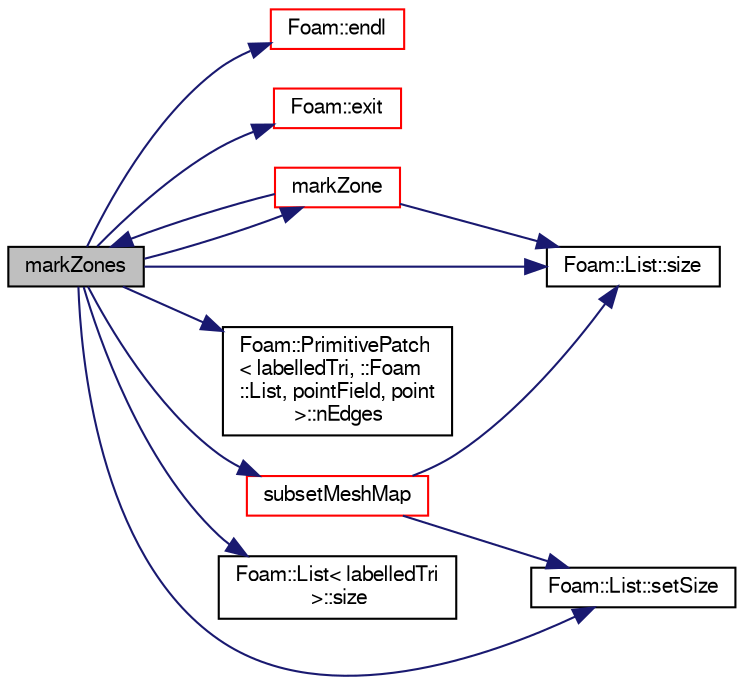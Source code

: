 digraph "markZones"
{
  bgcolor="transparent";
  edge [fontname="FreeSans",fontsize="10",labelfontname="FreeSans",labelfontsize="10"];
  node [fontname="FreeSans",fontsize="10",shape=record];
  rankdir="LR";
  Node832 [label="markZones",height=0.2,width=0.4,color="black", fillcolor="grey75", style="filled", fontcolor="black"];
  Node832 -> Node833 [color="midnightblue",fontsize="10",style="solid",fontname="FreeSans"];
  Node833 [label="Foam::endl",height=0.2,width=0.4,color="red",URL="$a21124.html#a2db8fe02a0d3909e9351bb4275b23ce4",tooltip="Add newline and flush stream. "];
  Node832 -> Node835 [color="midnightblue",fontsize="10",style="solid",fontname="FreeSans"];
  Node835 [label="Foam::exit",height=0.2,width=0.4,color="red",URL="$a21124.html#a06ca7250d8e89caf05243ec094843642"];
  Node832 -> Node880 [color="midnightblue",fontsize="10",style="solid",fontname="FreeSans"];
  Node880 [label="markZone",height=0.2,width=0.4,color="red",URL="$a30598.html#a831447aa47e16df42f717c6f527c648b",tooltip="Fill faceZone with currentZone for every face reachable. "];
  Node880 -> Node832 [color="midnightblue",fontsize="10",style="solid",fontname="FreeSans"];
  Node880 -> Node884 [color="midnightblue",fontsize="10",style="solid",fontname="FreeSans"];
  Node884 [label="Foam::List::size",height=0.2,width=0.4,color="black",URL="$a25694.html#a8a5f6fa29bd4b500caf186f60245b384",tooltip="Override size to be inconsistent with allocated storage. "];
  Node832 -> Node886 [color="midnightblue",fontsize="10",style="solid",fontname="FreeSans"];
  Node886 [label="Foam::PrimitivePatch\l\< labelledTri, ::Foam\l::List, pointField, point\l \>::nEdges",height=0.2,width=0.4,color="black",URL="$a27538.html#a086513bcff1a3f1684e1a3879dd90deb",tooltip="Return number of edges in patch. "];
  Node832 -> Node887 [color="midnightblue",fontsize="10",style="solid",fontname="FreeSans"];
  Node887 [label="Foam::List::setSize",height=0.2,width=0.4,color="black",URL="$a25694.html#aedb985ffeaf1bdbfeccc2a8730405703",tooltip="Reset size of List. "];
  Node832 -> Node884 [color="midnightblue",fontsize="10",style="solid",fontname="FreeSans"];
  Node832 -> Node888 [color="midnightblue",fontsize="10",style="solid",fontname="FreeSans"];
  Node888 [label="Foam::List\< labelledTri\l \>::size",height=0.2,width=0.4,color="black",URL="$a25694.html#a47b3bf30da1eb3ab8076b5fbe00e0494",tooltip="Return the number of elements in the UList. "];
  Node832 -> Node889 [color="midnightblue",fontsize="10",style="solid",fontname="FreeSans"];
  Node889 [label="subsetMeshMap",height=0.2,width=0.4,color="red",URL="$a30598.html#ab98a1f3e0d776683ac546b4a75bdd0aa",tooltip="&#39;Create&#39; sub mesh, including only faces for which "];
  Node889 -> Node887 [color="midnightblue",fontsize="10",style="solid",fontname="FreeSans"];
  Node889 -> Node884 [color="midnightblue",fontsize="10",style="solid",fontname="FreeSans"];
}
